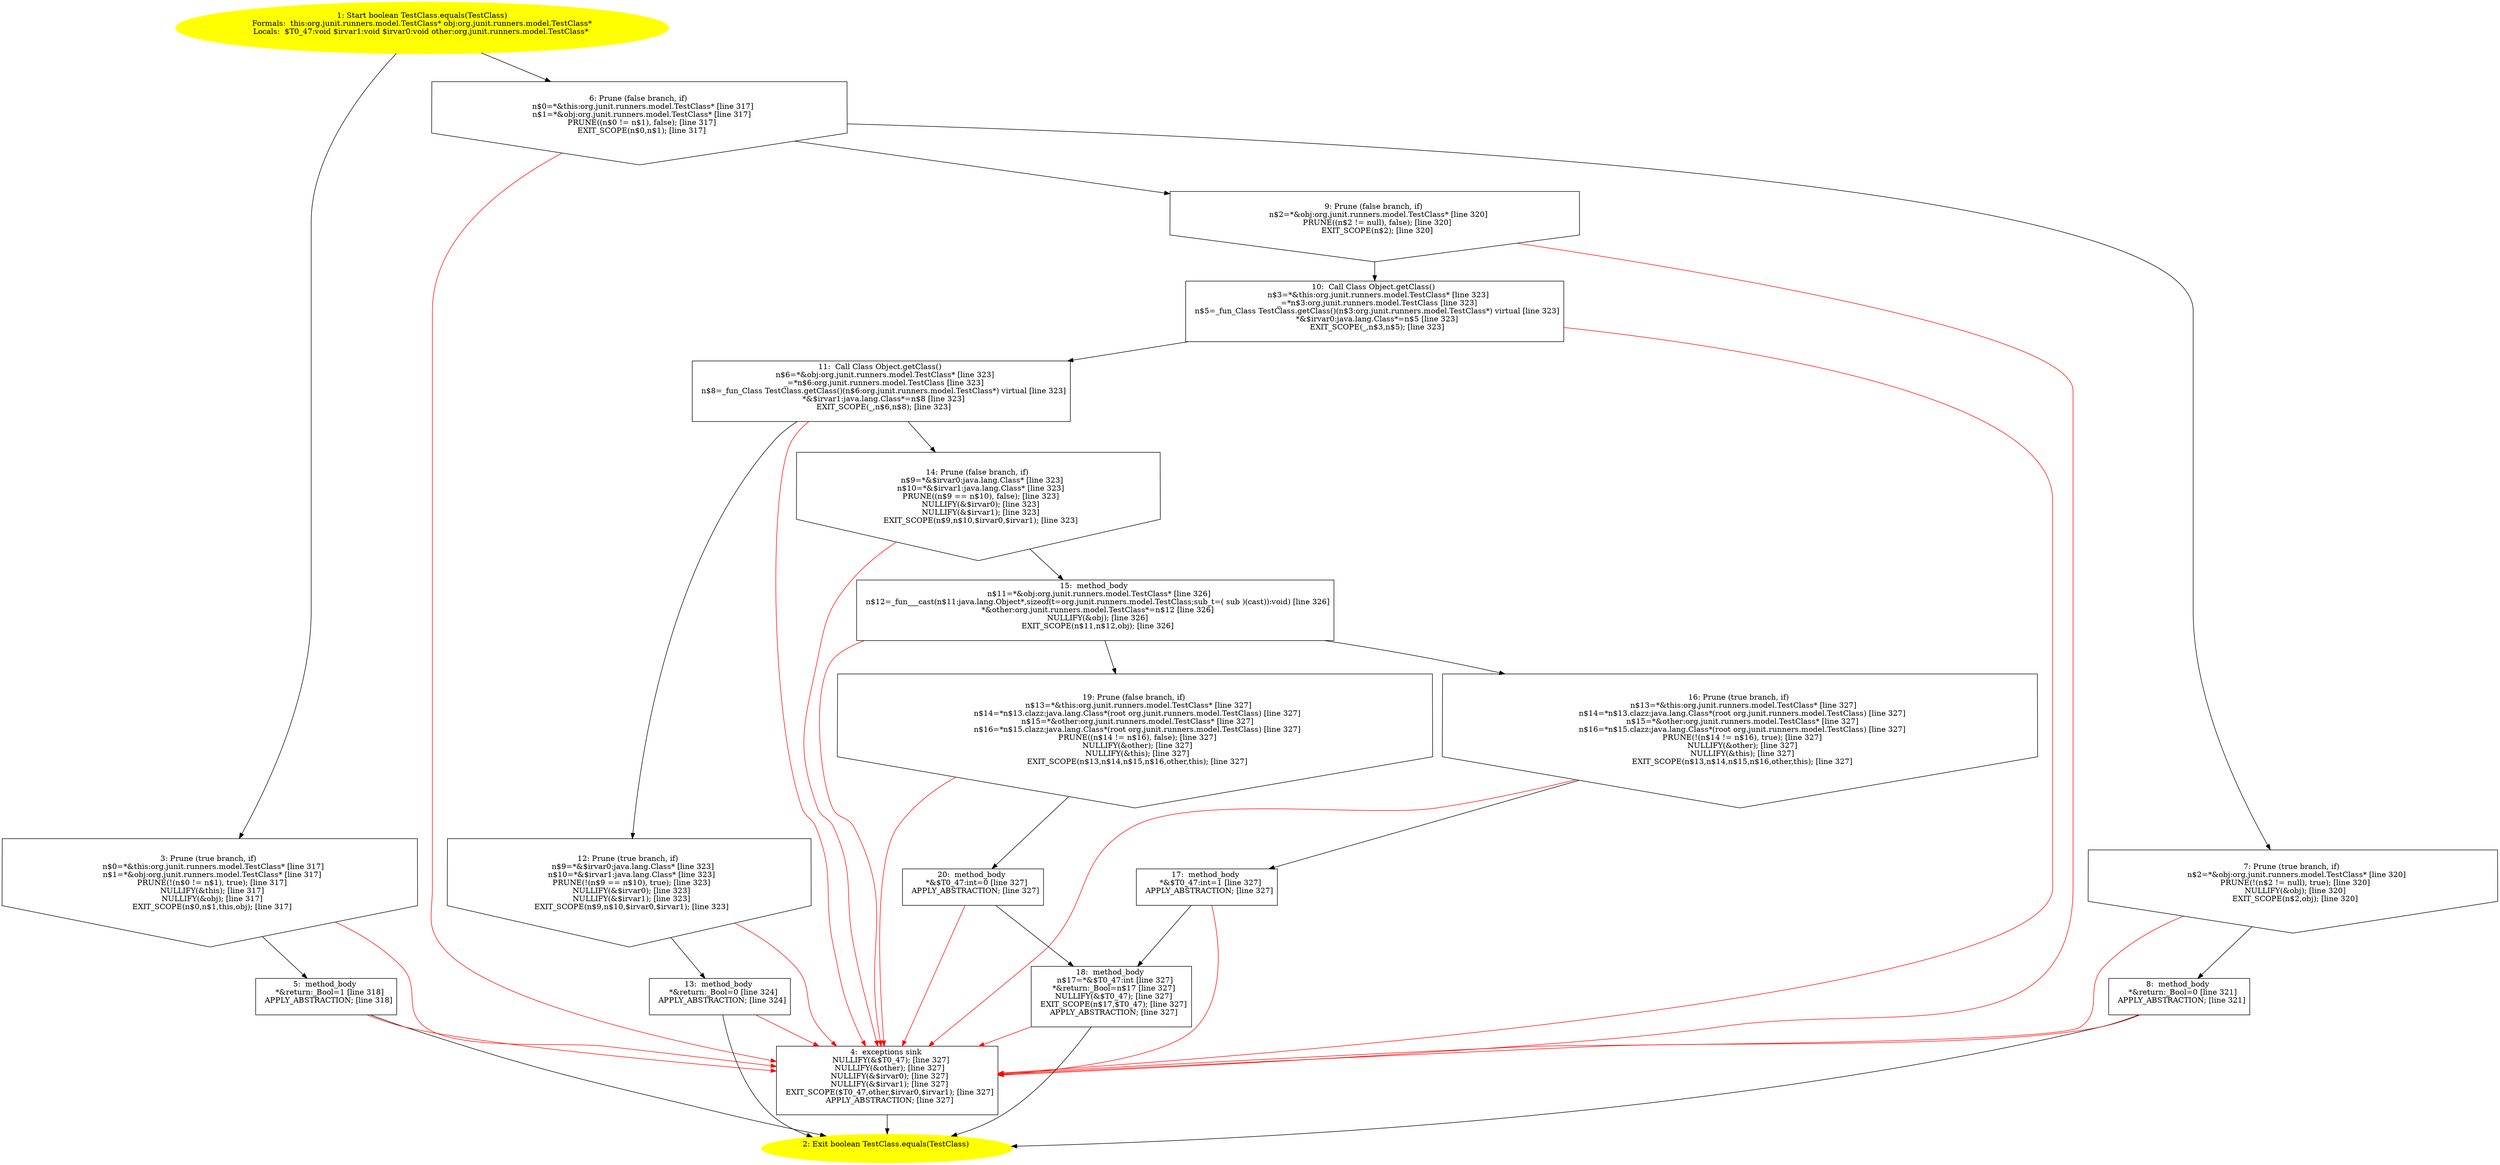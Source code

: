 /* @generated */
digraph cfg {
"org.junit.runners.model.TestClass.equals(org.junit.runners.model.TestClass):boolean.474c41cf043f13a939f017d28b438a41_1" [label="1: Start boolean TestClass.equals(TestClass)\nFormals:  this:org.junit.runners.model.TestClass* obj:org.junit.runners.model.TestClass*\nLocals:  $T0_47:void $irvar1:void $irvar0:void other:org.junit.runners.model.TestClass* \n  " color=yellow style=filled]
	

	 "org.junit.runners.model.TestClass.equals(org.junit.runners.model.TestClass):boolean.474c41cf043f13a939f017d28b438a41_1" -> "org.junit.runners.model.TestClass.equals(org.junit.runners.model.TestClass):boolean.474c41cf043f13a939f017d28b438a41_3" ;
	 "org.junit.runners.model.TestClass.equals(org.junit.runners.model.TestClass):boolean.474c41cf043f13a939f017d28b438a41_1" -> "org.junit.runners.model.TestClass.equals(org.junit.runners.model.TestClass):boolean.474c41cf043f13a939f017d28b438a41_6" ;
"org.junit.runners.model.TestClass.equals(org.junit.runners.model.TestClass):boolean.474c41cf043f13a939f017d28b438a41_2" [label="2: Exit boolean TestClass.equals(TestClass) \n  " color=yellow style=filled]
	

"org.junit.runners.model.TestClass.equals(org.junit.runners.model.TestClass):boolean.474c41cf043f13a939f017d28b438a41_3" [label="3: Prune (true branch, if) \n   n$0=*&this:org.junit.runners.model.TestClass* [line 317]\n  n$1=*&obj:org.junit.runners.model.TestClass* [line 317]\n  PRUNE(!(n$0 != n$1), true); [line 317]\n  NULLIFY(&this); [line 317]\n  NULLIFY(&obj); [line 317]\n  EXIT_SCOPE(n$0,n$1,this,obj); [line 317]\n " shape="invhouse"]
	

	 "org.junit.runners.model.TestClass.equals(org.junit.runners.model.TestClass):boolean.474c41cf043f13a939f017d28b438a41_3" -> "org.junit.runners.model.TestClass.equals(org.junit.runners.model.TestClass):boolean.474c41cf043f13a939f017d28b438a41_5" ;
	 "org.junit.runners.model.TestClass.equals(org.junit.runners.model.TestClass):boolean.474c41cf043f13a939f017d28b438a41_3" -> "org.junit.runners.model.TestClass.equals(org.junit.runners.model.TestClass):boolean.474c41cf043f13a939f017d28b438a41_4" [color="red" ];
"org.junit.runners.model.TestClass.equals(org.junit.runners.model.TestClass):boolean.474c41cf043f13a939f017d28b438a41_4" [label="4:  exceptions sink \n   NULLIFY(&$T0_47); [line 327]\n  NULLIFY(&other); [line 327]\n  NULLIFY(&$irvar0); [line 327]\n  NULLIFY(&$irvar1); [line 327]\n  EXIT_SCOPE($T0_47,other,$irvar0,$irvar1); [line 327]\n  APPLY_ABSTRACTION; [line 327]\n " shape="box"]
	

	 "org.junit.runners.model.TestClass.equals(org.junit.runners.model.TestClass):boolean.474c41cf043f13a939f017d28b438a41_4" -> "org.junit.runners.model.TestClass.equals(org.junit.runners.model.TestClass):boolean.474c41cf043f13a939f017d28b438a41_2" ;
"org.junit.runners.model.TestClass.equals(org.junit.runners.model.TestClass):boolean.474c41cf043f13a939f017d28b438a41_5" [label="5:  method_body \n   *&return:_Bool=1 [line 318]\n  APPLY_ABSTRACTION; [line 318]\n " shape="box"]
	

	 "org.junit.runners.model.TestClass.equals(org.junit.runners.model.TestClass):boolean.474c41cf043f13a939f017d28b438a41_5" -> "org.junit.runners.model.TestClass.equals(org.junit.runners.model.TestClass):boolean.474c41cf043f13a939f017d28b438a41_2" ;
	 "org.junit.runners.model.TestClass.equals(org.junit.runners.model.TestClass):boolean.474c41cf043f13a939f017d28b438a41_5" -> "org.junit.runners.model.TestClass.equals(org.junit.runners.model.TestClass):boolean.474c41cf043f13a939f017d28b438a41_4" [color="red" ];
"org.junit.runners.model.TestClass.equals(org.junit.runners.model.TestClass):boolean.474c41cf043f13a939f017d28b438a41_6" [label="6: Prune (false branch, if) \n   n$0=*&this:org.junit.runners.model.TestClass* [line 317]\n  n$1=*&obj:org.junit.runners.model.TestClass* [line 317]\n  PRUNE((n$0 != n$1), false); [line 317]\n  EXIT_SCOPE(n$0,n$1); [line 317]\n " shape="invhouse"]
	

	 "org.junit.runners.model.TestClass.equals(org.junit.runners.model.TestClass):boolean.474c41cf043f13a939f017d28b438a41_6" -> "org.junit.runners.model.TestClass.equals(org.junit.runners.model.TestClass):boolean.474c41cf043f13a939f017d28b438a41_7" ;
	 "org.junit.runners.model.TestClass.equals(org.junit.runners.model.TestClass):boolean.474c41cf043f13a939f017d28b438a41_6" -> "org.junit.runners.model.TestClass.equals(org.junit.runners.model.TestClass):boolean.474c41cf043f13a939f017d28b438a41_9" ;
	 "org.junit.runners.model.TestClass.equals(org.junit.runners.model.TestClass):boolean.474c41cf043f13a939f017d28b438a41_6" -> "org.junit.runners.model.TestClass.equals(org.junit.runners.model.TestClass):boolean.474c41cf043f13a939f017d28b438a41_4" [color="red" ];
"org.junit.runners.model.TestClass.equals(org.junit.runners.model.TestClass):boolean.474c41cf043f13a939f017d28b438a41_7" [label="7: Prune (true branch, if) \n   n$2=*&obj:org.junit.runners.model.TestClass* [line 320]\n  PRUNE(!(n$2 != null), true); [line 320]\n  NULLIFY(&obj); [line 320]\n  EXIT_SCOPE(n$2,obj); [line 320]\n " shape="invhouse"]
	

	 "org.junit.runners.model.TestClass.equals(org.junit.runners.model.TestClass):boolean.474c41cf043f13a939f017d28b438a41_7" -> "org.junit.runners.model.TestClass.equals(org.junit.runners.model.TestClass):boolean.474c41cf043f13a939f017d28b438a41_8" ;
	 "org.junit.runners.model.TestClass.equals(org.junit.runners.model.TestClass):boolean.474c41cf043f13a939f017d28b438a41_7" -> "org.junit.runners.model.TestClass.equals(org.junit.runners.model.TestClass):boolean.474c41cf043f13a939f017d28b438a41_4" [color="red" ];
"org.junit.runners.model.TestClass.equals(org.junit.runners.model.TestClass):boolean.474c41cf043f13a939f017d28b438a41_8" [label="8:  method_body \n   *&return:_Bool=0 [line 321]\n  APPLY_ABSTRACTION; [line 321]\n " shape="box"]
	

	 "org.junit.runners.model.TestClass.equals(org.junit.runners.model.TestClass):boolean.474c41cf043f13a939f017d28b438a41_8" -> "org.junit.runners.model.TestClass.equals(org.junit.runners.model.TestClass):boolean.474c41cf043f13a939f017d28b438a41_2" ;
	 "org.junit.runners.model.TestClass.equals(org.junit.runners.model.TestClass):boolean.474c41cf043f13a939f017d28b438a41_8" -> "org.junit.runners.model.TestClass.equals(org.junit.runners.model.TestClass):boolean.474c41cf043f13a939f017d28b438a41_4" [color="red" ];
"org.junit.runners.model.TestClass.equals(org.junit.runners.model.TestClass):boolean.474c41cf043f13a939f017d28b438a41_9" [label="9: Prune (false branch, if) \n   n$2=*&obj:org.junit.runners.model.TestClass* [line 320]\n  PRUNE((n$2 != null), false); [line 320]\n  EXIT_SCOPE(n$2); [line 320]\n " shape="invhouse"]
	

	 "org.junit.runners.model.TestClass.equals(org.junit.runners.model.TestClass):boolean.474c41cf043f13a939f017d28b438a41_9" -> "org.junit.runners.model.TestClass.equals(org.junit.runners.model.TestClass):boolean.474c41cf043f13a939f017d28b438a41_10" ;
	 "org.junit.runners.model.TestClass.equals(org.junit.runners.model.TestClass):boolean.474c41cf043f13a939f017d28b438a41_9" -> "org.junit.runners.model.TestClass.equals(org.junit.runners.model.TestClass):boolean.474c41cf043f13a939f017d28b438a41_4" [color="red" ];
"org.junit.runners.model.TestClass.equals(org.junit.runners.model.TestClass):boolean.474c41cf043f13a939f017d28b438a41_10" [label="10:  Call Class Object.getClass() \n   n$3=*&this:org.junit.runners.model.TestClass* [line 323]\n  _=*n$3:org.junit.runners.model.TestClass [line 323]\n  n$5=_fun_Class TestClass.getClass()(n$3:org.junit.runners.model.TestClass*) virtual [line 323]\n  *&$irvar0:java.lang.Class*=n$5 [line 323]\n  EXIT_SCOPE(_,n$3,n$5); [line 323]\n " shape="box"]
	

	 "org.junit.runners.model.TestClass.equals(org.junit.runners.model.TestClass):boolean.474c41cf043f13a939f017d28b438a41_10" -> "org.junit.runners.model.TestClass.equals(org.junit.runners.model.TestClass):boolean.474c41cf043f13a939f017d28b438a41_11" ;
	 "org.junit.runners.model.TestClass.equals(org.junit.runners.model.TestClass):boolean.474c41cf043f13a939f017d28b438a41_10" -> "org.junit.runners.model.TestClass.equals(org.junit.runners.model.TestClass):boolean.474c41cf043f13a939f017d28b438a41_4" [color="red" ];
"org.junit.runners.model.TestClass.equals(org.junit.runners.model.TestClass):boolean.474c41cf043f13a939f017d28b438a41_11" [label="11:  Call Class Object.getClass() \n   n$6=*&obj:org.junit.runners.model.TestClass* [line 323]\n  _=*n$6:org.junit.runners.model.TestClass [line 323]\n  n$8=_fun_Class TestClass.getClass()(n$6:org.junit.runners.model.TestClass*) virtual [line 323]\n  *&$irvar1:java.lang.Class*=n$8 [line 323]\n  EXIT_SCOPE(_,n$6,n$8); [line 323]\n " shape="box"]
	

	 "org.junit.runners.model.TestClass.equals(org.junit.runners.model.TestClass):boolean.474c41cf043f13a939f017d28b438a41_11" -> "org.junit.runners.model.TestClass.equals(org.junit.runners.model.TestClass):boolean.474c41cf043f13a939f017d28b438a41_12" ;
	 "org.junit.runners.model.TestClass.equals(org.junit.runners.model.TestClass):boolean.474c41cf043f13a939f017d28b438a41_11" -> "org.junit.runners.model.TestClass.equals(org.junit.runners.model.TestClass):boolean.474c41cf043f13a939f017d28b438a41_14" ;
	 "org.junit.runners.model.TestClass.equals(org.junit.runners.model.TestClass):boolean.474c41cf043f13a939f017d28b438a41_11" -> "org.junit.runners.model.TestClass.equals(org.junit.runners.model.TestClass):boolean.474c41cf043f13a939f017d28b438a41_4" [color="red" ];
"org.junit.runners.model.TestClass.equals(org.junit.runners.model.TestClass):boolean.474c41cf043f13a939f017d28b438a41_12" [label="12: Prune (true branch, if) \n   n$9=*&$irvar0:java.lang.Class* [line 323]\n  n$10=*&$irvar1:java.lang.Class* [line 323]\n  PRUNE(!(n$9 == n$10), true); [line 323]\n  NULLIFY(&$irvar0); [line 323]\n  NULLIFY(&$irvar1); [line 323]\n  EXIT_SCOPE(n$9,n$10,$irvar0,$irvar1); [line 323]\n " shape="invhouse"]
	

	 "org.junit.runners.model.TestClass.equals(org.junit.runners.model.TestClass):boolean.474c41cf043f13a939f017d28b438a41_12" -> "org.junit.runners.model.TestClass.equals(org.junit.runners.model.TestClass):boolean.474c41cf043f13a939f017d28b438a41_13" ;
	 "org.junit.runners.model.TestClass.equals(org.junit.runners.model.TestClass):boolean.474c41cf043f13a939f017d28b438a41_12" -> "org.junit.runners.model.TestClass.equals(org.junit.runners.model.TestClass):boolean.474c41cf043f13a939f017d28b438a41_4" [color="red" ];
"org.junit.runners.model.TestClass.equals(org.junit.runners.model.TestClass):boolean.474c41cf043f13a939f017d28b438a41_13" [label="13:  method_body \n   *&return:_Bool=0 [line 324]\n  APPLY_ABSTRACTION; [line 324]\n " shape="box"]
	

	 "org.junit.runners.model.TestClass.equals(org.junit.runners.model.TestClass):boolean.474c41cf043f13a939f017d28b438a41_13" -> "org.junit.runners.model.TestClass.equals(org.junit.runners.model.TestClass):boolean.474c41cf043f13a939f017d28b438a41_2" ;
	 "org.junit.runners.model.TestClass.equals(org.junit.runners.model.TestClass):boolean.474c41cf043f13a939f017d28b438a41_13" -> "org.junit.runners.model.TestClass.equals(org.junit.runners.model.TestClass):boolean.474c41cf043f13a939f017d28b438a41_4" [color="red" ];
"org.junit.runners.model.TestClass.equals(org.junit.runners.model.TestClass):boolean.474c41cf043f13a939f017d28b438a41_14" [label="14: Prune (false branch, if) \n   n$9=*&$irvar0:java.lang.Class* [line 323]\n  n$10=*&$irvar1:java.lang.Class* [line 323]\n  PRUNE((n$9 == n$10), false); [line 323]\n  NULLIFY(&$irvar0); [line 323]\n  NULLIFY(&$irvar1); [line 323]\n  EXIT_SCOPE(n$9,n$10,$irvar0,$irvar1); [line 323]\n " shape="invhouse"]
	

	 "org.junit.runners.model.TestClass.equals(org.junit.runners.model.TestClass):boolean.474c41cf043f13a939f017d28b438a41_14" -> "org.junit.runners.model.TestClass.equals(org.junit.runners.model.TestClass):boolean.474c41cf043f13a939f017d28b438a41_15" ;
	 "org.junit.runners.model.TestClass.equals(org.junit.runners.model.TestClass):boolean.474c41cf043f13a939f017d28b438a41_14" -> "org.junit.runners.model.TestClass.equals(org.junit.runners.model.TestClass):boolean.474c41cf043f13a939f017d28b438a41_4" [color="red" ];
"org.junit.runners.model.TestClass.equals(org.junit.runners.model.TestClass):boolean.474c41cf043f13a939f017d28b438a41_15" [label="15:  method_body \n   n$11=*&obj:org.junit.runners.model.TestClass* [line 326]\n  n$12=_fun___cast(n$11:java.lang.Object*,sizeof(t=org.junit.runners.model.TestClass;sub_t=( sub )(cast)):void) [line 326]\n  *&other:org.junit.runners.model.TestClass*=n$12 [line 326]\n  NULLIFY(&obj); [line 326]\n  EXIT_SCOPE(n$11,n$12,obj); [line 326]\n " shape="box"]
	

	 "org.junit.runners.model.TestClass.equals(org.junit.runners.model.TestClass):boolean.474c41cf043f13a939f017d28b438a41_15" -> "org.junit.runners.model.TestClass.equals(org.junit.runners.model.TestClass):boolean.474c41cf043f13a939f017d28b438a41_16" ;
	 "org.junit.runners.model.TestClass.equals(org.junit.runners.model.TestClass):boolean.474c41cf043f13a939f017d28b438a41_15" -> "org.junit.runners.model.TestClass.equals(org.junit.runners.model.TestClass):boolean.474c41cf043f13a939f017d28b438a41_19" ;
	 "org.junit.runners.model.TestClass.equals(org.junit.runners.model.TestClass):boolean.474c41cf043f13a939f017d28b438a41_15" -> "org.junit.runners.model.TestClass.equals(org.junit.runners.model.TestClass):boolean.474c41cf043f13a939f017d28b438a41_4" [color="red" ];
"org.junit.runners.model.TestClass.equals(org.junit.runners.model.TestClass):boolean.474c41cf043f13a939f017d28b438a41_16" [label="16: Prune (true branch, if) \n   n$13=*&this:org.junit.runners.model.TestClass* [line 327]\n  n$14=*n$13.clazz:java.lang.Class*(root org.junit.runners.model.TestClass) [line 327]\n  n$15=*&other:org.junit.runners.model.TestClass* [line 327]\n  n$16=*n$15.clazz:java.lang.Class*(root org.junit.runners.model.TestClass) [line 327]\n  PRUNE(!(n$14 != n$16), true); [line 327]\n  NULLIFY(&other); [line 327]\n  NULLIFY(&this); [line 327]\n  EXIT_SCOPE(n$13,n$14,n$15,n$16,other,this); [line 327]\n " shape="invhouse"]
	

	 "org.junit.runners.model.TestClass.equals(org.junit.runners.model.TestClass):boolean.474c41cf043f13a939f017d28b438a41_16" -> "org.junit.runners.model.TestClass.equals(org.junit.runners.model.TestClass):boolean.474c41cf043f13a939f017d28b438a41_17" ;
	 "org.junit.runners.model.TestClass.equals(org.junit.runners.model.TestClass):boolean.474c41cf043f13a939f017d28b438a41_16" -> "org.junit.runners.model.TestClass.equals(org.junit.runners.model.TestClass):boolean.474c41cf043f13a939f017d28b438a41_4" [color="red" ];
"org.junit.runners.model.TestClass.equals(org.junit.runners.model.TestClass):boolean.474c41cf043f13a939f017d28b438a41_17" [label="17:  method_body \n   *&$T0_47:int=1 [line 327]\n  APPLY_ABSTRACTION; [line 327]\n " shape="box"]
	

	 "org.junit.runners.model.TestClass.equals(org.junit.runners.model.TestClass):boolean.474c41cf043f13a939f017d28b438a41_17" -> "org.junit.runners.model.TestClass.equals(org.junit.runners.model.TestClass):boolean.474c41cf043f13a939f017d28b438a41_18" ;
	 "org.junit.runners.model.TestClass.equals(org.junit.runners.model.TestClass):boolean.474c41cf043f13a939f017d28b438a41_17" -> "org.junit.runners.model.TestClass.equals(org.junit.runners.model.TestClass):boolean.474c41cf043f13a939f017d28b438a41_4" [color="red" ];
"org.junit.runners.model.TestClass.equals(org.junit.runners.model.TestClass):boolean.474c41cf043f13a939f017d28b438a41_18" [label="18:  method_body \n   n$17=*&$T0_47:int [line 327]\n  *&return:_Bool=n$17 [line 327]\n  NULLIFY(&$T0_47); [line 327]\n  EXIT_SCOPE(n$17,$T0_47); [line 327]\n  APPLY_ABSTRACTION; [line 327]\n " shape="box"]
	

	 "org.junit.runners.model.TestClass.equals(org.junit.runners.model.TestClass):boolean.474c41cf043f13a939f017d28b438a41_18" -> "org.junit.runners.model.TestClass.equals(org.junit.runners.model.TestClass):boolean.474c41cf043f13a939f017d28b438a41_2" ;
	 "org.junit.runners.model.TestClass.equals(org.junit.runners.model.TestClass):boolean.474c41cf043f13a939f017d28b438a41_18" -> "org.junit.runners.model.TestClass.equals(org.junit.runners.model.TestClass):boolean.474c41cf043f13a939f017d28b438a41_4" [color="red" ];
"org.junit.runners.model.TestClass.equals(org.junit.runners.model.TestClass):boolean.474c41cf043f13a939f017d28b438a41_19" [label="19: Prune (false branch, if) \n   n$13=*&this:org.junit.runners.model.TestClass* [line 327]\n  n$14=*n$13.clazz:java.lang.Class*(root org.junit.runners.model.TestClass) [line 327]\n  n$15=*&other:org.junit.runners.model.TestClass* [line 327]\n  n$16=*n$15.clazz:java.lang.Class*(root org.junit.runners.model.TestClass) [line 327]\n  PRUNE((n$14 != n$16), false); [line 327]\n  NULLIFY(&other); [line 327]\n  NULLIFY(&this); [line 327]\n  EXIT_SCOPE(n$13,n$14,n$15,n$16,other,this); [line 327]\n " shape="invhouse"]
	

	 "org.junit.runners.model.TestClass.equals(org.junit.runners.model.TestClass):boolean.474c41cf043f13a939f017d28b438a41_19" -> "org.junit.runners.model.TestClass.equals(org.junit.runners.model.TestClass):boolean.474c41cf043f13a939f017d28b438a41_20" ;
	 "org.junit.runners.model.TestClass.equals(org.junit.runners.model.TestClass):boolean.474c41cf043f13a939f017d28b438a41_19" -> "org.junit.runners.model.TestClass.equals(org.junit.runners.model.TestClass):boolean.474c41cf043f13a939f017d28b438a41_4" [color="red" ];
"org.junit.runners.model.TestClass.equals(org.junit.runners.model.TestClass):boolean.474c41cf043f13a939f017d28b438a41_20" [label="20:  method_body \n   *&$T0_47:int=0 [line 327]\n  APPLY_ABSTRACTION; [line 327]\n " shape="box"]
	

	 "org.junit.runners.model.TestClass.equals(org.junit.runners.model.TestClass):boolean.474c41cf043f13a939f017d28b438a41_20" -> "org.junit.runners.model.TestClass.equals(org.junit.runners.model.TestClass):boolean.474c41cf043f13a939f017d28b438a41_18" ;
	 "org.junit.runners.model.TestClass.equals(org.junit.runners.model.TestClass):boolean.474c41cf043f13a939f017d28b438a41_20" -> "org.junit.runners.model.TestClass.equals(org.junit.runners.model.TestClass):boolean.474c41cf043f13a939f017d28b438a41_4" [color="red" ];
}
